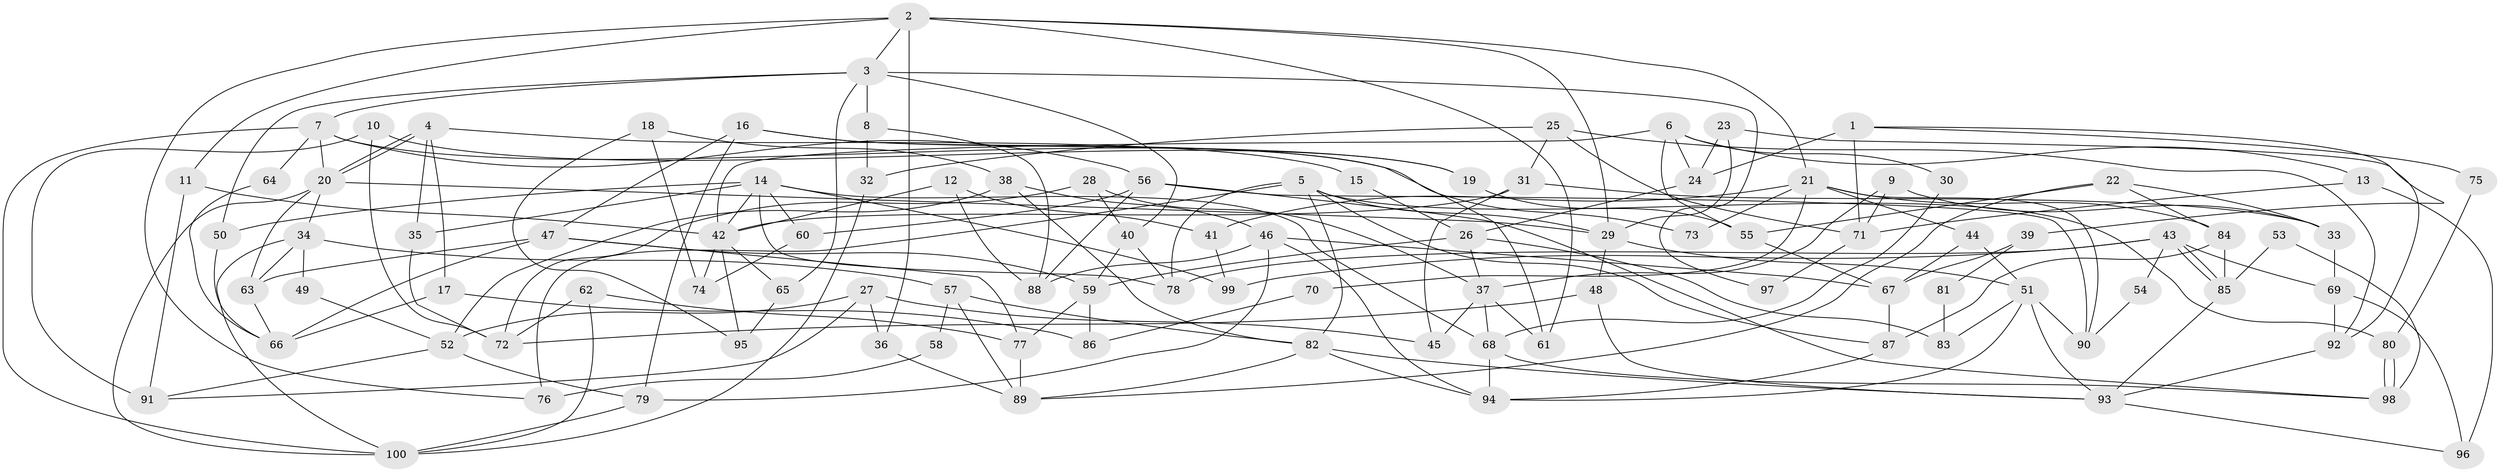 // Generated by graph-tools (version 1.1) at 2025/26/03/09/25 03:26:15]
// undirected, 100 vertices, 200 edges
graph export_dot {
graph [start="1"]
  node [color=gray90,style=filled];
  1;
  2;
  3;
  4;
  5;
  6;
  7;
  8;
  9;
  10;
  11;
  12;
  13;
  14;
  15;
  16;
  17;
  18;
  19;
  20;
  21;
  22;
  23;
  24;
  25;
  26;
  27;
  28;
  29;
  30;
  31;
  32;
  33;
  34;
  35;
  36;
  37;
  38;
  39;
  40;
  41;
  42;
  43;
  44;
  45;
  46;
  47;
  48;
  49;
  50;
  51;
  52;
  53;
  54;
  55;
  56;
  57;
  58;
  59;
  60;
  61;
  62;
  63;
  64;
  65;
  66;
  67;
  68;
  69;
  70;
  71;
  72;
  73;
  74;
  75;
  76;
  77;
  78;
  79;
  80;
  81;
  82;
  83;
  84;
  85;
  86;
  87;
  88;
  89;
  90;
  91;
  92;
  93;
  94;
  95;
  96;
  97;
  98;
  99;
  100;
  1 -- 71;
  1 -- 24;
  1 -- 39;
  1 -- 75;
  2 -- 21;
  2 -- 29;
  2 -- 3;
  2 -- 11;
  2 -- 36;
  2 -- 61;
  2 -- 76;
  3 -- 7;
  3 -- 8;
  3 -- 40;
  3 -- 50;
  3 -- 65;
  3 -- 97;
  4 -- 35;
  4 -- 20;
  4 -- 20;
  4 -- 15;
  4 -- 17;
  5 -- 29;
  5 -- 87;
  5 -- 76;
  5 -- 78;
  5 -- 80;
  5 -- 82;
  6 -- 42;
  6 -- 13;
  6 -- 24;
  6 -- 30;
  6 -- 55;
  7 -- 20;
  7 -- 100;
  7 -- 56;
  7 -- 64;
  7 -- 73;
  8 -- 88;
  8 -- 32;
  9 -- 33;
  9 -- 37;
  9 -- 71;
  10 -- 91;
  10 -- 72;
  10 -- 19;
  11 -- 42;
  11 -- 91;
  12 -- 42;
  12 -- 88;
  12 -- 41;
  13 -- 96;
  13 -- 71;
  14 -- 78;
  14 -- 68;
  14 -- 35;
  14 -- 42;
  14 -- 50;
  14 -- 60;
  14 -- 99;
  15 -- 26;
  16 -- 61;
  16 -- 47;
  16 -- 19;
  16 -- 79;
  17 -- 66;
  17 -- 86;
  18 -- 95;
  18 -- 38;
  18 -- 74;
  19 -- 55;
  20 -- 63;
  20 -- 29;
  20 -- 34;
  20 -- 100;
  21 -- 84;
  21 -- 41;
  21 -- 44;
  21 -- 70;
  21 -- 73;
  21 -- 90;
  22 -- 89;
  22 -- 55;
  22 -- 33;
  22 -- 84;
  23 -- 29;
  23 -- 24;
  23 -- 92;
  24 -- 26;
  25 -- 92;
  25 -- 32;
  25 -- 31;
  25 -- 71;
  26 -- 37;
  26 -- 59;
  26 -- 83;
  27 -- 36;
  27 -- 91;
  27 -- 45;
  27 -- 52;
  28 -- 72;
  28 -- 40;
  28 -- 37;
  29 -- 51;
  29 -- 48;
  30 -- 68;
  31 -- 42;
  31 -- 33;
  31 -- 45;
  32 -- 100;
  33 -- 69;
  34 -- 100;
  34 -- 49;
  34 -- 57;
  34 -- 63;
  35 -- 72;
  36 -- 89;
  37 -- 45;
  37 -- 61;
  37 -- 68;
  38 -- 52;
  38 -- 82;
  38 -- 46;
  39 -- 67;
  39 -- 81;
  40 -- 78;
  40 -- 59;
  41 -- 99;
  42 -- 74;
  42 -- 65;
  42 -- 95;
  43 -- 69;
  43 -- 85;
  43 -- 85;
  43 -- 54;
  43 -- 78;
  43 -- 99;
  44 -- 67;
  44 -- 51;
  46 -- 94;
  46 -- 67;
  46 -- 79;
  46 -- 88;
  47 -- 59;
  47 -- 66;
  47 -- 63;
  47 -- 77;
  48 -- 93;
  48 -- 72;
  49 -- 52;
  50 -- 66;
  51 -- 93;
  51 -- 83;
  51 -- 90;
  51 -- 94;
  52 -- 79;
  52 -- 91;
  53 -- 85;
  53 -- 98;
  54 -- 90;
  55 -- 67;
  56 -- 90;
  56 -- 60;
  56 -- 88;
  56 -- 98;
  57 -- 82;
  57 -- 58;
  57 -- 89;
  58 -- 76;
  59 -- 77;
  59 -- 86;
  60 -- 74;
  62 -- 77;
  62 -- 100;
  62 -- 72;
  63 -- 66;
  64 -- 66;
  65 -- 95;
  67 -- 87;
  68 -- 98;
  68 -- 94;
  69 -- 92;
  69 -- 96;
  70 -- 86;
  71 -- 97;
  75 -- 80;
  77 -- 89;
  79 -- 100;
  80 -- 98;
  80 -- 98;
  81 -- 83;
  82 -- 94;
  82 -- 89;
  82 -- 93;
  84 -- 87;
  84 -- 85;
  85 -- 93;
  87 -- 94;
  92 -- 93;
  93 -- 96;
}
